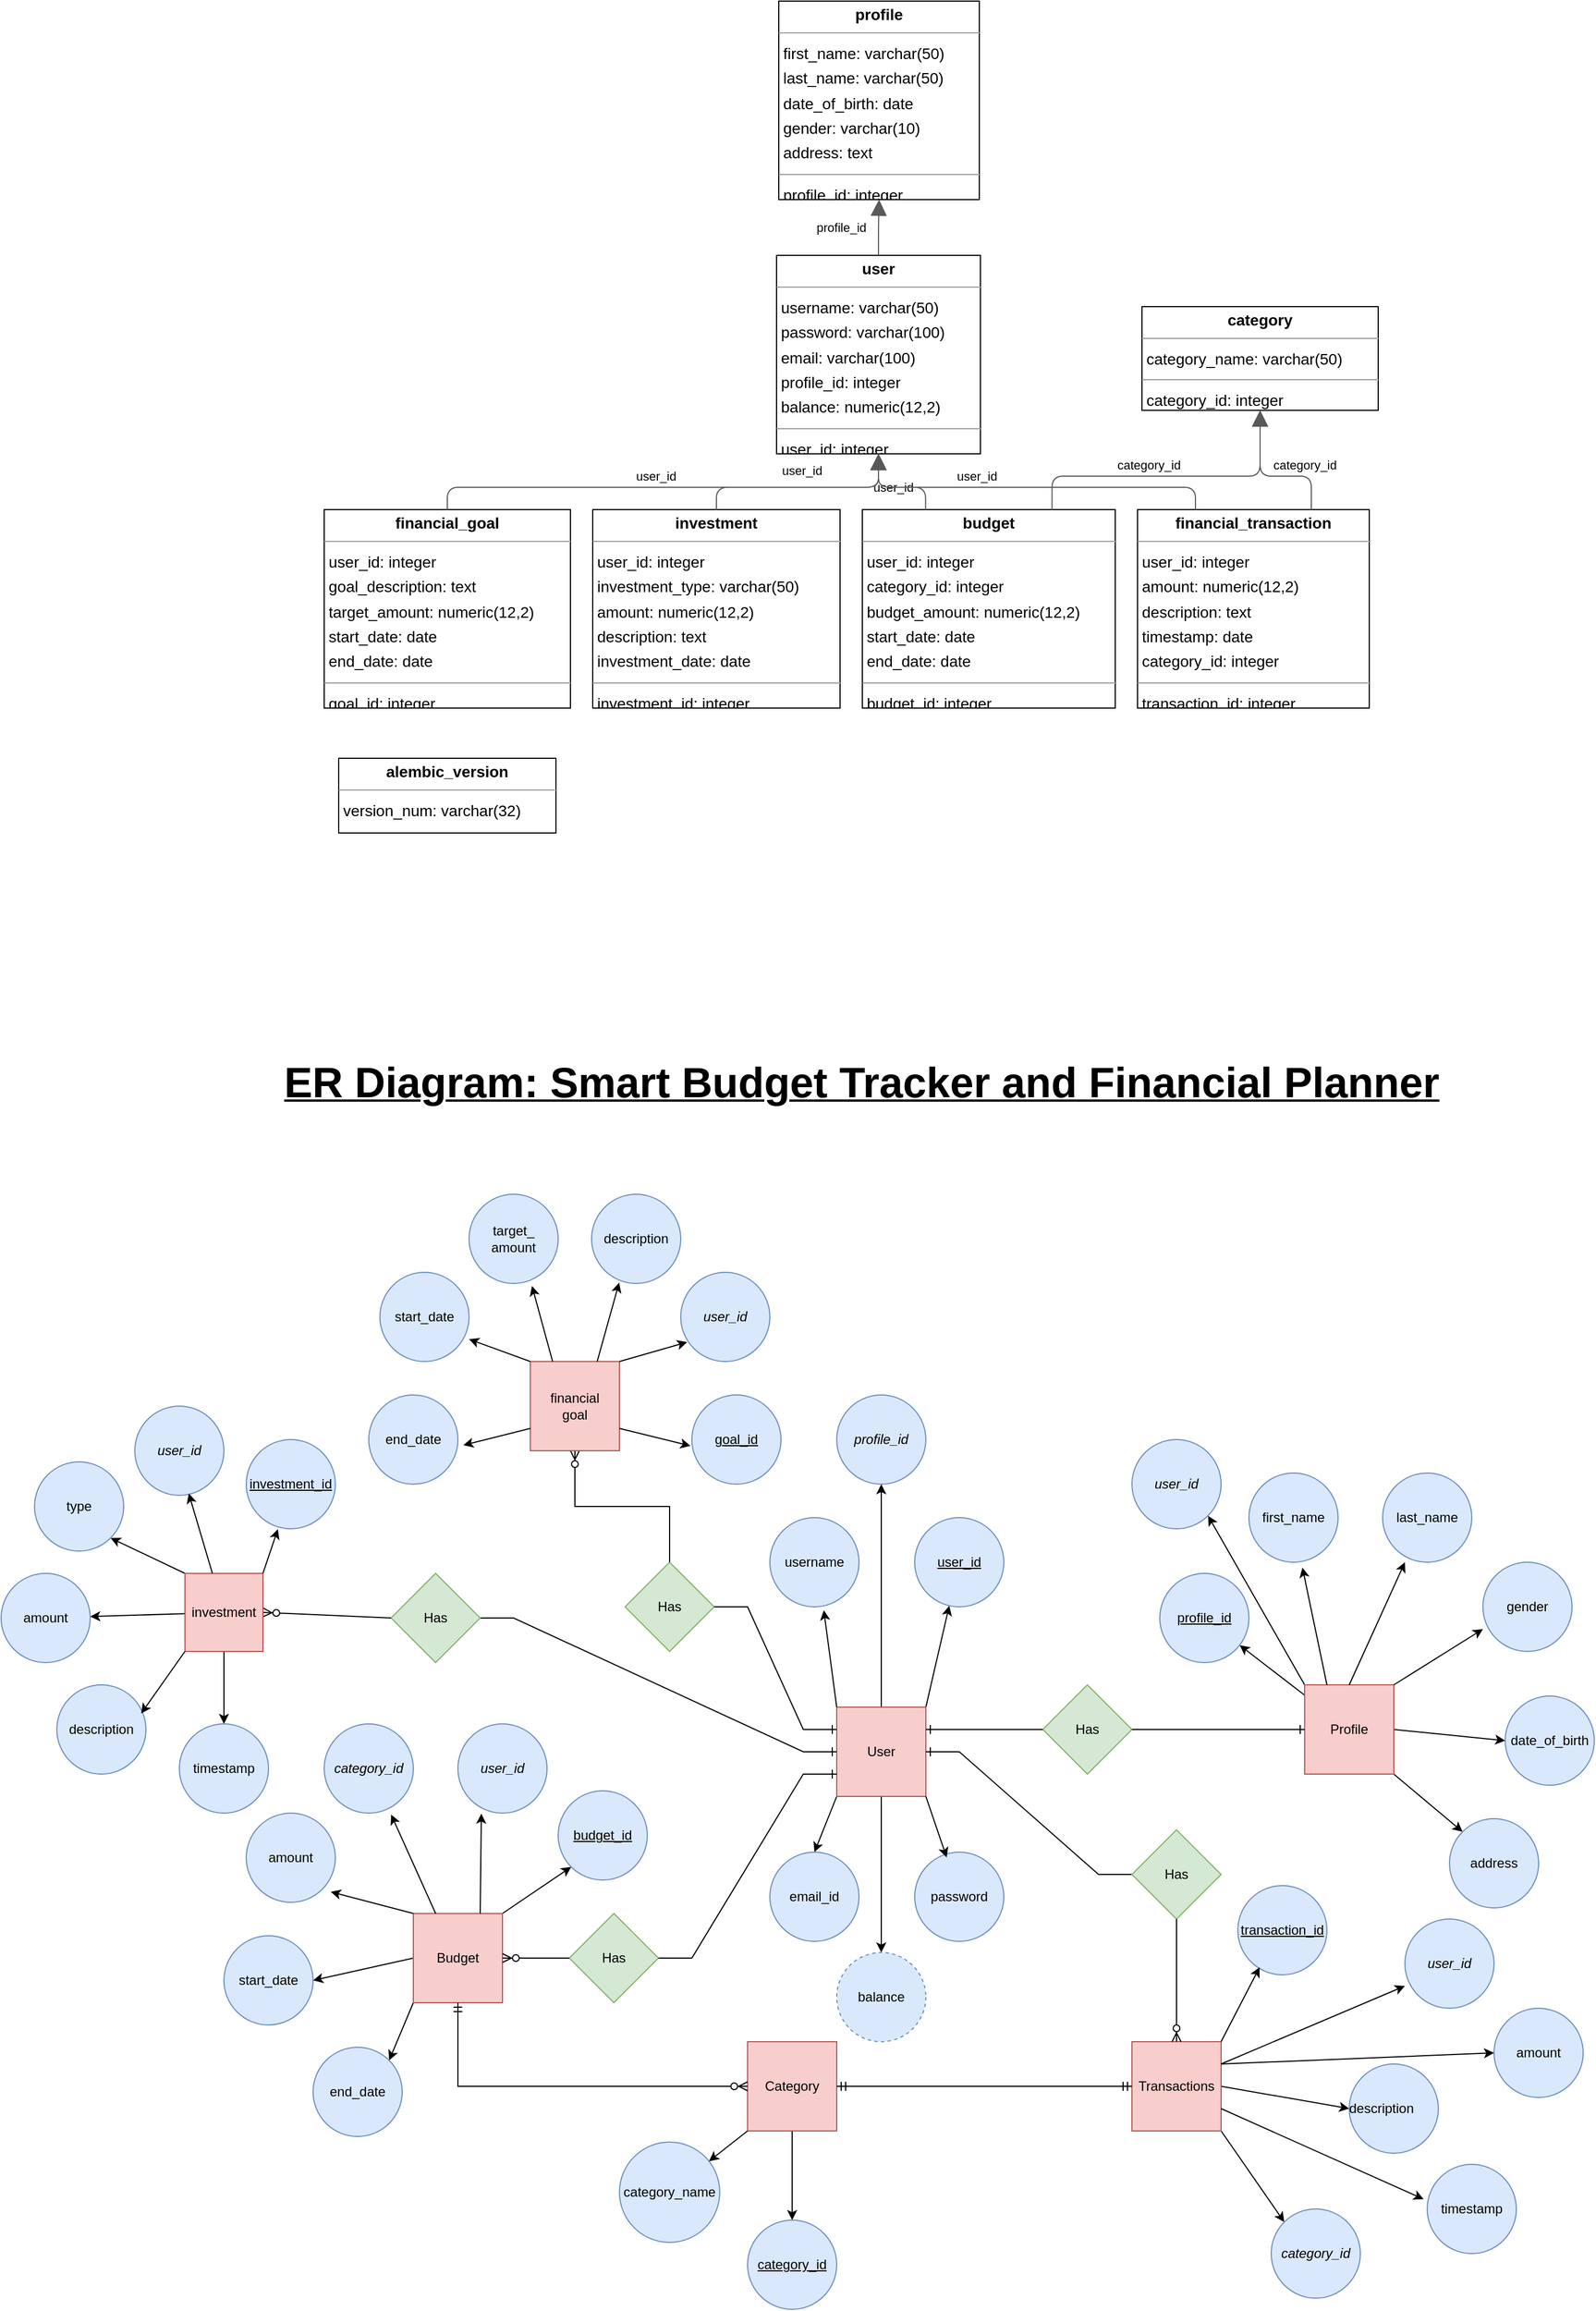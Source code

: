 <mxfile version="23.1.1" type="github">
  <diagram id="R2lEEEUBdFMjLlhIrx00" name="Page-1">
    <mxGraphModel dx="4008" dy="2276" grid="1" gridSize="10" guides="1" tooltips="1" connect="1" arrows="1" fold="1" page="1" pageScale="1" pageWidth="1654" pageHeight="1169" math="0" shadow="0" extFonts="Permanent Marker^https://fonts.googleapis.com/css?family=Permanent+Marker">
      <root>
        <mxCell id="0" />
        <mxCell id="1" parent="0" />
        <mxCell id="JlWPOsAmAVWqgajGKJni-34" value="" style="rounded=0;orthogonalLoop=1;jettySize=auto;html=1;exitX=1;exitY=0;exitDx=0;exitDy=0;" parent="1" source="JlWPOsAmAVWqgajGKJni-32" target="JlWPOsAmAVWqgajGKJni-33" edge="1">
          <mxGeometry relative="1" as="geometry" />
        </mxCell>
        <mxCell id="JlWPOsAmAVWqgajGKJni-103" style="edgeStyle=orthogonalEdgeStyle;rounded=0;orthogonalLoop=1;jettySize=auto;html=1;exitX=0.5;exitY=0;exitDx=0;exitDy=0;entryX=0.5;entryY=1;entryDx=0;entryDy=0;" parent="1" source="JlWPOsAmAVWqgajGKJni-32" target="JlWPOsAmAVWqgajGKJni-42" edge="1">
          <mxGeometry relative="1" as="geometry" />
        </mxCell>
        <mxCell id="JlWPOsAmAVWqgajGKJni-105" style="rounded=0;orthogonalLoop=1;jettySize=auto;html=1;exitX=0;exitY=1;exitDx=0;exitDy=0;entryX=0.5;entryY=0;entryDx=0;entryDy=0;" parent="1" source="JlWPOsAmAVWqgajGKJni-32" target="JlWPOsAmAVWqgajGKJni-41" edge="1">
          <mxGeometry relative="1" as="geometry" />
        </mxCell>
        <mxCell id="JlWPOsAmAVWqgajGKJni-126" style="edgeStyle=orthogonalEdgeStyle;rounded=0;orthogonalLoop=1;jettySize=auto;html=1;exitX=0.5;exitY=1;exitDx=0;exitDy=0;entryX=0.5;entryY=0;entryDx=0;entryDy=0;" parent="1" source="JlWPOsAmAVWqgajGKJni-32" target="JlWPOsAmAVWqgajGKJni-125" edge="1">
          <mxGeometry relative="1" as="geometry" />
        </mxCell>
        <mxCell id="JlWPOsAmAVWqgajGKJni-32" value="User" style="whiteSpace=wrap;html=1;aspect=fixed;fillColor=#f8cecc;strokeColor=#b85450;" parent="1" vertex="1">
          <mxGeometry x="840" y="1790" width="80" height="80" as="geometry" />
        </mxCell>
        <mxCell id="JlWPOsAmAVWqgajGKJni-33" value="&lt;u&gt;user_id&lt;/u&gt;" style="ellipse;whiteSpace=wrap;html=1;fillColor=#dae8fc;strokeColor=#6c8ebf;" parent="1" vertex="1">
          <mxGeometry x="910" y="1620" width="80" height="80" as="geometry" />
        </mxCell>
        <mxCell id="JlWPOsAmAVWqgajGKJni-35" value="username" style="ellipse;whiteSpace=wrap;html=1;fillColor=#dae8fc;strokeColor=#6c8ebf;" parent="1" vertex="1">
          <mxGeometry x="780" y="1620" width="80" height="80" as="geometry" />
        </mxCell>
        <mxCell id="JlWPOsAmAVWqgajGKJni-37" value="password" style="ellipse;whiteSpace=wrap;html=1;fillColor=#dae8fc;strokeColor=#6c8ebf;" parent="1" vertex="1">
          <mxGeometry x="910" y="1920" width="80" height="80" as="geometry" />
        </mxCell>
        <mxCell id="JlWPOsAmAVWqgajGKJni-41" value="email_id" style="ellipse;whiteSpace=wrap;html=1;aspect=fixed;fillColor=#dae8fc;strokeColor=#6c8ebf;" parent="1" vertex="1">
          <mxGeometry x="780" y="1920" width="80" height="80" as="geometry" />
        </mxCell>
        <mxCell id="JlWPOsAmAVWqgajGKJni-42" value="&lt;i&gt;profile_id&lt;/i&gt;" style="ellipse;whiteSpace=wrap;html=1;aspect=fixed;fillColor=#dae8fc;strokeColor=#6c8ebf;" parent="1" vertex="1">
          <mxGeometry x="840" y="1510" width="80" height="80" as="geometry" />
        </mxCell>
        <mxCell id="JlWPOsAmAVWqgajGKJni-44" value="Has" style="rhombus;whiteSpace=wrap;html=1;fillColor=#d5e8d4;strokeColor=#82b366;" parent="1" vertex="1">
          <mxGeometry x="1025" y="1770" width="80" height="80" as="geometry" />
        </mxCell>
        <mxCell id="JlWPOsAmAVWqgajGKJni-46" value="" style="edgeStyle=entityRelationEdgeStyle;fontSize=12;html=1;endArrow=ERone;endFill=1;rounded=0;exitX=0;exitY=0.5;exitDx=0;exitDy=0;entryX=1;entryY=0.25;entryDx=0;entryDy=0;" parent="1" source="JlWPOsAmAVWqgajGKJni-44" target="JlWPOsAmAVWqgajGKJni-32" edge="1">
          <mxGeometry width="100" height="100" relative="1" as="geometry">
            <mxPoint x="1070" y="1780" as="sourcePoint" />
            <mxPoint x="970" y="1880" as="targetPoint" />
          </mxGeometry>
        </mxCell>
        <mxCell id="JlWPOsAmAVWqgajGKJni-51" value="" style="rounded=0;orthogonalLoop=1;jettySize=auto;html=1;" parent="1" source="JlWPOsAmAVWqgajGKJni-48" target="JlWPOsAmAVWqgajGKJni-50" edge="1">
          <mxGeometry relative="1" as="geometry" />
        </mxCell>
        <mxCell id="JlWPOsAmAVWqgajGKJni-62" style="rounded=0;orthogonalLoop=1;jettySize=auto;html=1;exitX=1;exitY=0.5;exitDx=0;exitDy=0;entryX=0;entryY=0.5;entryDx=0;entryDy=0;" parent="1" source="JlWPOsAmAVWqgajGKJni-48" edge="1">
          <mxGeometry relative="1" as="geometry">
            <mxPoint x="1440" y="1820" as="targetPoint" />
          </mxGeometry>
        </mxCell>
        <mxCell id="JlWPOsAmAVWqgajGKJni-63" style="rounded=0;orthogonalLoop=1;jettySize=auto;html=1;exitX=1;exitY=1;exitDx=0;exitDy=0;entryX=0;entryY=0;entryDx=0;entryDy=0;" parent="1" source="JlWPOsAmAVWqgajGKJni-48" target="JlWPOsAmAVWqgajGKJni-57" edge="1">
          <mxGeometry relative="1" as="geometry" />
        </mxCell>
        <mxCell id="cMi_mm1sk-SWW2m84uYD-2" style="rounded=0;orthogonalLoop=1;jettySize=auto;html=1;exitX=0;exitY=0;exitDx=0;exitDy=0;entryX=1;entryY=1;entryDx=0;entryDy=0;" edge="1" parent="1" source="JlWPOsAmAVWqgajGKJni-48" target="cMi_mm1sk-SWW2m84uYD-1">
          <mxGeometry relative="1" as="geometry" />
        </mxCell>
        <mxCell id="JlWPOsAmAVWqgajGKJni-48" value="Profile" style="whiteSpace=wrap;html=1;aspect=fixed;fillColor=#f8cecc;strokeColor=#b85450;" parent="1" vertex="1">
          <mxGeometry x="1260" y="1770" width="80" height="80" as="geometry" />
        </mxCell>
        <mxCell id="JlWPOsAmAVWqgajGKJni-49" value="" style="edgeStyle=entityRelationEdgeStyle;fontSize=12;html=1;endArrow=ERone;endFill=1;rounded=0;entryX=0;entryY=0.5;entryDx=0;entryDy=0;exitX=1;exitY=0.5;exitDx=0;exitDy=0;" parent="1" source="JlWPOsAmAVWqgajGKJni-44" target="JlWPOsAmAVWqgajGKJni-48" edge="1">
          <mxGeometry width="100" height="100" relative="1" as="geometry">
            <mxPoint x="1120" y="1890.5" as="sourcePoint" />
            <mxPoint x="1225" y="1890" as="targetPoint" />
          </mxGeometry>
        </mxCell>
        <mxCell id="JlWPOsAmAVWqgajGKJni-50" value="&lt;u&gt;profile_id&lt;/u&gt;" style="ellipse;whiteSpace=wrap;html=1;fillColor=#dae8fc;strokeColor=#6c8ebf;" parent="1" vertex="1">
          <mxGeometry x="1130" y="1670" width="80" height="80" as="geometry" />
        </mxCell>
        <mxCell id="JlWPOsAmAVWqgajGKJni-52" value="first_name" style="ellipse;whiteSpace=wrap;html=1;fillColor=#dae8fc;strokeColor=#6c8ebf;" parent="1" vertex="1">
          <mxGeometry x="1210" y="1580" width="80" height="80" as="geometry" />
        </mxCell>
        <mxCell id="JlWPOsAmAVWqgajGKJni-54" value="last_name" style="ellipse;whiteSpace=wrap;html=1;fillColor=#dae8fc;strokeColor=#6c8ebf;" parent="1" vertex="1">
          <mxGeometry x="1330" y="1580" width="80" height="80" as="geometry" />
        </mxCell>
        <mxCell id="JlWPOsAmAVWqgajGKJni-56" value="date_of_birth" style="ellipse;whiteSpace=wrap;html=1;aspect=fixed;fillColor=#dae8fc;strokeColor=#6c8ebf;" parent="1" vertex="1">
          <mxGeometry x="1440" y="1780" width="80" height="80" as="geometry" />
        </mxCell>
        <mxCell id="JlWPOsAmAVWqgajGKJni-57" value="address" style="ellipse;whiteSpace=wrap;html=1;aspect=fixed;fillColor=#dae8fc;strokeColor=#6c8ebf;" parent="1" vertex="1">
          <mxGeometry x="1390" y="1890" width="80" height="80" as="geometry" />
        </mxCell>
        <mxCell id="JlWPOsAmAVWqgajGKJni-58" value="gender" style="ellipse;whiteSpace=wrap;html=1;aspect=fixed;fillColor=#dae8fc;strokeColor=#6c8ebf;" parent="1" vertex="1">
          <mxGeometry x="1420" y="1660" width="80" height="80" as="geometry" />
        </mxCell>
        <mxCell id="JlWPOsAmAVWqgajGKJni-59" value="" style="rounded=0;orthogonalLoop=1;jettySize=auto;html=1;exitX=0.25;exitY=0;exitDx=0;exitDy=0;entryX=0.6;entryY=1.06;entryDx=0;entryDy=0;entryPerimeter=0;" parent="1" source="JlWPOsAmAVWqgajGKJni-48" target="JlWPOsAmAVWqgajGKJni-52" edge="1">
          <mxGeometry relative="1" as="geometry">
            <mxPoint x="1279" y="1765" as="sourcePoint" />
            <mxPoint x="1221" y="1720" as="targetPoint" />
          </mxGeometry>
        </mxCell>
        <mxCell id="JlWPOsAmAVWqgajGKJni-60" value="" style="rounded=0;orthogonalLoop=1;jettySize=auto;html=1;exitX=0.5;exitY=0;exitDx=0;exitDy=0;entryX=0.25;entryY=1;entryDx=0;entryDy=0;entryPerimeter=0;" parent="1" source="JlWPOsAmAVWqgajGKJni-48" target="JlWPOsAmAVWqgajGKJni-54" edge="1">
          <mxGeometry relative="1" as="geometry">
            <mxPoint x="1290" y="1780" as="sourcePoint" />
            <mxPoint x="1260" y="1670" as="targetPoint" />
          </mxGeometry>
        </mxCell>
        <mxCell id="JlWPOsAmAVWqgajGKJni-61" value="" style="rounded=0;orthogonalLoop=1;jettySize=auto;html=1;exitX=1;exitY=0;exitDx=0;exitDy=0;entryX=0;entryY=0.75;entryDx=0;entryDy=0;entryPerimeter=0;" parent="1" source="JlWPOsAmAVWqgajGKJni-48" target="JlWPOsAmAVWqgajGKJni-58" edge="1">
          <mxGeometry relative="1" as="geometry">
            <mxPoint x="1310" y="1780" as="sourcePoint" />
            <mxPoint x="1352" y="1658" as="targetPoint" />
          </mxGeometry>
        </mxCell>
        <mxCell id="JlWPOsAmAVWqgajGKJni-66" value="" style="edgeStyle=entityRelationEdgeStyle;fontSize=12;html=1;endArrow=ERone;endFill=1;rounded=0;exitX=0;exitY=0.5;exitDx=0;exitDy=0;entryX=1;entryY=0.5;entryDx=0;entryDy=0;" parent="1" source="JlWPOsAmAVWqgajGKJni-67" target="JlWPOsAmAVWqgajGKJni-32" edge="1">
          <mxGeometry width="100" height="100" relative="1" as="geometry">
            <mxPoint x="1080" y="1920" as="sourcePoint" />
            <mxPoint x="880" y="1830" as="targetPoint" />
          </mxGeometry>
        </mxCell>
        <mxCell id="JlWPOsAmAVWqgajGKJni-67" value="Has" style="rhombus;whiteSpace=wrap;html=1;fillColor=#d5e8d4;strokeColor=#82b366;" parent="1" vertex="1">
          <mxGeometry x="1105" y="1900" width="80" height="80" as="geometry" />
        </mxCell>
        <mxCell id="JlWPOsAmAVWqgajGKJni-96" style="rounded=0;orthogonalLoop=1;jettySize=auto;html=1;exitX=1;exitY=0.5;exitDx=0;exitDy=0;entryX=0;entryY=0.5;entryDx=0;entryDy=0;" parent="1" source="JlWPOsAmAVWqgajGKJni-81" target="JlWPOsAmAVWqgajGKJni-90" edge="1">
          <mxGeometry relative="1" as="geometry" />
        </mxCell>
        <mxCell id="JlWPOsAmAVWqgajGKJni-97" style="rounded=0;orthogonalLoop=1;jettySize=auto;html=1;exitX=1;exitY=1;exitDx=0;exitDy=0;entryX=0;entryY=0;entryDx=0;entryDy=0;" parent="1" source="JlWPOsAmAVWqgajGKJni-81" target="JlWPOsAmAVWqgajGKJni-89" edge="1">
          <mxGeometry relative="1" as="geometry" />
        </mxCell>
        <mxCell id="JlWPOsAmAVWqgajGKJni-81" value="Transactions" style="whiteSpace=wrap;html=1;aspect=fixed;fillColor=#f8cecc;strokeColor=#b85450;" parent="1" vertex="1">
          <mxGeometry x="1105" y="2090" width="80" height="80" as="geometry" />
        </mxCell>
        <mxCell id="JlWPOsAmAVWqgajGKJni-87" style="edgeStyle=orthogonalEdgeStyle;rounded=0;orthogonalLoop=1;jettySize=auto;html=1;exitX=0.5;exitY=1;exitDx=0;exitDy=0;" parent="1" source="JlWPOsAmAVWqgajGKJni-82" target="JlWPOsAmAVWqgajGKJni-85" edge="1">
          <mxGeometry relative="1" as="geometry" />
        </mxCell>
        <mxCell id="JlWPOsAmAVWqgajGKJni-82" value="Category" style="whiteSpace=wrap;html=1;aspect=fixed;fillColor=#f8cecc;strokeColor=#b85450;" parent="1" vertex="1">
          <mxGeometry x="760" y="2090" width="80" height="80" as="geometry" />
        </mxCell>
        <mxCell id="JlWPOsAmAVWqgajGKJni-83" value="" style="fontSize=12;html=1;endArrow=ERmandOne;startArrow=ERmandOne;rounded=0;entryX=0;entryY=0.5;entryDx=0;entryDy=0;exitX=1;exitY=0.5;exitDx=0;exitDy=0;edgeStyle=orthogonalEdgeStyle;" parent="1" source="JlWPOsAmAVWqgajGKJni-82" target="JlWPOsAmAVWqgajGKJni-81" edge="1">
          <mxGeometry width="100" height="100" relative="1" as="geometry">
            <mxPoint x="860.0" y="2110" as="sourcePoint" />
            <mxPoint x="1020.0" y="2110" as="targetPoint" />
          </mxGeometry>
        </mxCell>
        <mxCell id="JlWPOsAmAVWqgajGKJni-84" value="category_name" style="ellipse;whiteSpace=wrap;html=1;aspect=fixed;fillColor=#dae8fc;strokeColor=#6c8ebf;" parent="1" vertex="1">
          <mxGeometry x="645" y="2180" width="90" height="90" as="geometry" />
        </mxCell>
        <mxCell id="JlWPOsAmAVWqgajGKJni-85" value="&lt;u&gt;category_id&lt;/u&gt;" style="ellipse;whiteSpace=wrap;html=1;aspect=fixed;fillColor=#dae8fc;strokeColor=#6c8ebf;" parent="1" vertex="1">
          <mxGeometry x="760" y="2250" width="80" height="80" as="geometry" />
        </mxCell>
        <mxCell id="JlWPOsAmAVWqgajGKJni-86" style="rounded=0;orthogonalLoop=1;jettySize=auto;html=1;exitX=0;exitY=1;exitDx=0;exitDy=0;" parent="1" source="JlWPOsAmAVWqgajGKJni-82" target="JlWPOsAmAVWqgajGKJni-84" edge="1">
          <mxGeometry relative="1" as="geometry" />
        </mxCell>
        <mxCell id="JlWPOsAmAVWqgajGKJni-88" value="amount" style="ellipse;whiteSpace=wrap;html=1;aspect=fixed;fillColor=#dae8fc;strokeColor=#6c8ebf;" parent="1" vertex="1">
          <mxGeometry x="1430" y="2060" width="80" height="80" as="geometry" />
        </mxCell>
        <mxCell id="JlWPOsAmAVWqgajGKJni-89" value="&lt;i&gt;category_id&lt;/i&gt;" style="ellipse;whiteSpace=wrap;html=1;aspect=fixed;fillColor=#dae8fc;strokeColor=#6c8ebf;" parent="1" vertex="1">
          <mxGeometry x="1230" y="2240" width="80" height="80" as="geometry" />
        </mxCell>
        <mxCell id="JlWPOsAmAVWqgajGKJni-90" value="description&lt;span style=&quot;white-space: pre;&quot;&gt;&#x9;&lt;/span&gt;" style="ellipse;whiteSpace=wrap;html=1;aspect=fixed;fillColor=#dae8fc;strokeColor=#6c8ebf;" parent="1" vertex="1">
          <mxGeometry x="1300" y="2110" width="80" height="80" as="geometry" />
        </mxCell>
        <mxCell id="JlWPOsAmAVWqgajGKJni-91" value="&lt;u&gt;transaction_id&lt;/u&gt;" style="ellipse;whiteSpace=wrap;html=1;aspect=fixed;fillColor=#dae8fc;strokeColor=#6c8ebf;" parent="1" vertex="1">
          <mxGeometry x="1200" y="1950" width="80" height="80" as="geometry" />
        </mxCell>
        <mxCell id="JlWPOsAmAVWqgajGKJni-92" value="timestamp" style="ellipse;whiteSpace=wrap;html=1;aspect=fixed;fillColor=#dae8fc;strokeColor=#6c8ebf;" parent="1" vertex="1">
          <mxGeometry x="1370" y="2200" width="80" height="80" as="geometry" />
        </mxCell>
        <mxCell id="JlWPOsAmAVWqgajGKJni-93" value="&lt;i&gt;user_id&lt;/i&gt;" style="ellipse;whiteSpace=wrap;html=1;aspect=fixed;fillColor=#dae8fc;strokeColor=#6c8ebf;" parent="1" vertex="1">
          <mxGeometry x="1350" y="1980" width="80" height="80" as="geometry" />
        </mxCell>
        <mxCell id="JlWPOsAmAVWqgajGKJni-94" style="rounded=0;orthogonalLoop=1;jettySize=auto;html=1;exitX=1;exitY=0;exitDx=0;exitDy=0;entryX=0.245;entryY=0.915;entryDx=0;entryDy=0;entryPerimeter=0;" parent="1" source="JlWPOsAmAVWqgajGKJni-81" target="JlWPOsAmAVWqgajGKJni-91" edge="1">
          <mxGeometry relative="1" as="geometry" />
        </mxCell>
        <mxCell id="JlWPOsAmAVWqgajGKJni-95" style="rounded=0;orthogonalLoop=1;jettySize=auto;html=1;exitX=1;exitY=0.25;exitDx=0;exitDy=0;entryX=0;entryY=0.75;entryDx=0;entryDy=0;entryPerimeter=0;" parent="1" source="JlWPOsAmAVWqgajGKJni-81" target="JlWPOsAmAVWqgajGKJni-93" edge="1">
          <mxGeometry relative="1" as="geometry" />
        </mxCell>
        <mxCell id="JlWPOsAmAVWqgajGKJni-98" style="rounded=0;orthogonalLoop=1;jettySize=auto;html=1;exitX=1;exitY=0.75;exitDx=0;exitDy=0;entryX=-0.04;entryY=0.39;entryDx=0;entryDy=0;entryPerimeter=0;" parent="1" source="JlWPOsAmAVWqgajGKJni-81" target="JlWPOsAmAVWqgajGKJni-92" edge="1">
          <mxGeometry relative="1" as="geometry" />
        </mxCell>
        <mxCell id="JlWPOsAmAVWqgajGKJni-99" style="rounded=0;orthogonalLoop=1;jettySize=auto;html=1;exitX=1;exitY=0.25;exitDx=0;exitDy=0;entryX=0;entryY=0.5;entryDx=0;entryDy=0;" parent="1" source="JlWPOsAmAVWqgajGKJni-81" target="JlWPOsAmAVWqgajGKJni-88" edge="1">
          <mxGeometry relative="1" as="geometry" />
        </mxCell>
        <mxCell id="JlWPOsAmAVWqgajGKJni-104" style="rounded=0;orthogonalLoop=1;jettySize=auto;html=1;exitX=0;exitY=0;exitDx=0;exitDy=0;entryX=0.605;entryY=1.038;entryDx=0;entryDy=0;entryPerimeter=0;" parent="1" source="JlWPOsAmAVWqgajGKJni-32" target="JlWPOsAmAVWqgajGKJni-35" edge="1">
          <mxGeometry relative="1" as="geometry" />
        </mxCell>
        <mxCell id="JlWPOsAmAVWqgajGKJni-106" style="rounded=0;orthogonalLoop=1;jettySize=auto;html=1;exitX=1;exitY=1;exitDx=0;exitDy=0;entryX=0.359;entryY=0.06;entryDx=0;entryDy=0;entryPerimeter=0;" parent="1" source="JlWPOsAmAVWqgajGKJni-32" target="JlWPOsAmAVWqgajGKJni-37" edge="1">
          <mxGeometry relative="1" as="geometry" />
        </mxCell>
        <mxCell id="JlWPOsAmAVWqgajGKJni-127" style="rounded=0;orthogonalLoop=1;jettySize=auto;html=1;exitX=1;exitY=0;exitDx=0;exitDy=0;entryX=0;entryY=1;entryDx=0;entryDy=0;" parent="1" source="JlWPOsAmAVWqgajGKJni-108" target="JlWPOsAmAVWqgajGKJni-117" edge="1">
          <mxGeometry relative="1" as="geometry" />
        </mxCell>
        <mxCell id="JlWPOsAmAVWqgajGKJni-132" style="rounded=0;orthogonalLoop=1;jettySize=auto;html=1;exitX=0;exitY=0.5;exitDx=0;exitDy=0;entryX=1;entryY=0.5;entryDx=0;entryDy=0;" parent="1" source="JlWPOsAmAVWqgajGKJni-108" target="JlWPOsAmAVWqgajGKJni-114" edge="1">
          <mxGeometry relative="1" as="geometry" />
        </mxCell>
        <mxCell id="JlWPOsAmAVWqgajGKJni-133" style="rounded=0;orthogonalLoop=1;jettySize=auto;html=1;exitX=0;exitY=1;exitDx=0;exitDy=0;entryX=1;entryY=0;entryDx=0;entryDy=0;" parent="1" source="JlWPOsAmAVWqgajGKJni-108" target="JlWPOsAmAVWqgajGKJni-120" edge="1">
          <mxGeometry relative="1" as="geometry" />
        </mxCell>
        <mxCell id="JlWPOsAmAVWqgajGKJni-108" value="Budget" style="whiteSpace=wrap;html=1;aspect=fixed;fillColor=#f8cecc;strokeColor=#b85450;" parent="1" vertex="1">
          <mxGeometry x="460" y="1975" width="80" height="80" as="geometry" />
        </mxCell>
        <mxCell id="JlWPOsAmAVWqgajGKJni-109" value="Has" style="rhombus;whiteSpace=wrap;html=1;fillColor=#d5e8d4;strokeColor=#82b366;" parent="1" vertex="1">
          <mxGeometry x="600" y="1975" width="80" height="80" as="geometry" />
        </mxCell>
        <mxCell id="JlWPOsAmAVWqgajGKJni-110" value="" style="fontSize=12;html=1;endArrow=ERzeroToMany;endFill=1;rounded=0;exitX=0.5;exitY=1;exitDx=0;exitDy=0;entryX=0.5;entryY=0;entryDx=0;entryDy=0;" parent="1" source="JlWPOsAmAVWqgajGKJni-67" target="JlWPOsAmAVWqgajGKJni-81" edge="1">
          <mxGeometry width="100" height="100" relative="1" as="geometry">
            <mxPoint x="990" y="2110" as="sourcePoint" />
            <mxPoint x="1090" y="2010" as="targetPoint" />
          </mxGeometry>
        </mxCell>
        <mxCell id="JlWPOsAmAVWqgajGKJni-111" value="" style="edgeStyle=entityRelationEdgeStyle;fontSize=12;html=1;endArrow=ERzeroToMany;endFill=1;rounded=0;exitX=0;exitY=0.5;exitDx=0;exitDy=0;entryX=1;entryY=0.5;entryDx=0;entryDy=0;" parent="1" source="JlWPOsAmAVWqgajGKJni-109" target="JlWPOsAmAVWqgajGKJni-108" edge="1">
          <mxGeometry width="100" height="100" relative="1" as="geometry">
            <mxPoint x="480" y="1960" as="sourcePoint" />
            <mxPoint x="580" y="1860" as="targetPoint" />
          </mxGeometry>
        </mxCell>
        <mxCell id="JlWPOsAmAVWqgajGKJni-112" value="" style="edgeStyle=entityRelationEdgeStyle;fontSize=12;html=1;endArrow=ERone;endFill=1;rounded=0;entryX=0;entryY=0.75;entryDx=0;entryDy=0;exitX=1;exitY=0.5;exitDx=0;exitDy=0;" parent="1" source="JlWPOsAmAVWqgajGKJni-109" target="JlWPOsAmAVWqgajGKJni-32" edge="1">
          <mxGeometry width="100" height="100" relative="1" as="geometry">
            <mxPoint x="685" y="1880.003" as="sourcePoint" />
            <mxPoint x="840" y="1880.003" as="targetPoint" />
          </mxGeometry>
        </mxCell>
        <mxCell id="JlWPOsAmAVWqgajGKJni-113" value="&lt;i&gt;user_id&lt;/i&gt;" style="ellipse;whiteSpace=wrap;html=1;aspect=fixed;fillColor=#dae8fc;strokeColor=#6c8ebf;" parent="1" vertex="1">
          <mxGeometry x="500" y="1805" width="80" height="80" as="geometry" />
        </mxCell>
        <mxCell id="JlWPOsAmAVWqgajGKJni-114" value="start_date" style="ellipse;whiteSpace=wrap;html=1;aspect=fixed;fillColor=#dae8fc;strokeColor=#6c8ebf;" parent="1" vertex="1">
          <mxGeometry x="290" y="1995" width="80" height="80" as="geometry" />
        </mxCell>
        <mxCell id="JlWPOsAmAVWqgajGKJni-115" value="amount" style="ellipse;whiteSpace=wrap;html=1;aspect=fixed;fillColor=#dae8fc;strokeColor=#6c8ebf;" parent="1" vertex="1">
          <mxGeometry x="310" y="1885" width="80" height="80" as="geometry" />
        </mxCell>
        <mxCell id="JlWPOsAmAVWqgajGKJni-116" value="&lt;i&gt;category_id&lt;/i&gt;" style="ellipse;whiteSpace=wrap;html=1;aspect=fixed;fillColor=#dae8fc;strokeColor=#6c8ebf;" parent="1" vertex="1">
          <mxGeometry x="380" y="1805" width="80" height="80" as="geometry" />
        </mxCell>
        <mxCell id="JlWPOsAmAVWqgajGKJni-117" value="&lt;u&gt;budget_id&lt;/u&gt;" style="ellipse;whiteSpace=wrap;html=1;aspect=fixed;fillColor=#dae8fc;strokeColor=#6c8ebf;" parent="1" vertex="1">
          <mxGeometry x="590" y="1865" width="80" height="80" as="geometry" />
        </mxCell>
        <mxCell id="JlWPOsAmAVWqgajGKJni-119" value="" style="edgeStyle=orthogonalEdgeStyle;fontSize=12;html=1;endArrow=ERzeroToMany;startArrow=ERmandOne;rounded=0;exitX=0.5;exitY=1;exitDx=0;exitDy=0;entryX=0;entryY=0.5;entryDx=0;entryDy=0;" parent="1" source="JlWPOsAmAVWqgajGKJni-108" target="JlWPOsAmAVWqgajGKJni-82" edge="1">
          <mxGeometry width="100" height="100" relative="1" as="geometry">
            <mxPoint x="550" y="2060" as="sourcePoint" />
            <mxPoint x="650" y="1960" as="targetPoint" />
          </mxGeometry>
        </mxCell>
        <mxCell id="JlWPOsAmAVWqgajGKJni-120" value="end_date" style="ellipse;whiteSpace=wrap;html=1;aspect=fixed;fillColor=#dae8fc;strokeColor=#6c8ebf;" parent="1" vertex="1">
          <mxGeometry x="370" y="2095" width="80" height="80" as="geometry" />
        </mxCell>
        <mxCell id="JlWPOsAmAVWqgajGKJni-125" value="balance" style="ellipse;whiteSpace=wrap;html=1;aspect=fixed;fillColor=#dae8fc;strokeColor=#6c8ebf;dashed=1;" parent="1" vertex="1">
          <mxGeometry x="840" y="2010" width="80" height="80" as="geometry" />
        </mxCell>
        <mxCell id="JlWPOsAmAVWqgajGKJni-128" style="rounded=0;orthogonalLoop=1;jettySize=auto;html=1;exitX=0.75;exitY=0;exitDx=0;exitDy=0;entryX=0.263;entryY=1.006;entryDx=0;entryDy=0;entryPerimeter=0;" parent="1" source="JlWPOsAmAVWqgajGKJni-108" target="JlWPOsAmAVWqgajGKJni-113" edge="1">
          <mxGeometry relative="1" as="geometry" />
        </mxCell>
        <mxCell id="JlWPOsAmAVWqgajGKJni-130" style="rounded=0;orthogonalLoop=1;jettySize=auto;html=1;exitX=0.25;exitY=0;exitDx=0;exitDy=0;entryX=0.751;entryY=1.017;entryDx=0;entryDy=0;entryPerimeter=0;" parent="1" source="JlWPOsAmAVWqgajGKJni-108" target="JlWPOsAmAVWqgajGKJni-116" edge="1">
          <mxGeometry relative="1" as="geometry" />
        </mxCell>
        <mxCell id="JlWPOsAmAVWqgajGKJni-131" style="rounded=0;orthogonalLoop=1;jettySize=auto;html=1;exitX=0;exitY=0;exitDx=0;exitDy=0;entryX=0.949;entryY=0.883;entryDx=0;entryDy=0;entryPerimeter=0;" parent="1" source="JlWPOsAmAVWqgajGKJni-108" target="JlWPOsAmAVWqgajGKJni-115" edge="1">
          <mxGeometry relative="1" as="geometry" />
        </mxCell>
        <mxCell id="JlWPOsAmAVWqgajGKJni-134" value="" style="edgeStyle=entityRelationEdgeStyle;fontSize=12;html=1;endArrow=ERone;endFill=1;rounded=0;entryX=0;entryY=0.5;entryDx=0;entryDy=0;exitX=1;exitY=0.5;exitDx=0;exitDy=0;" parent="1" source="JlWPOsAmAVWqgajGKJni-136" target="JlWPOsAmAVWqgajGKJni-32" edge="1">
          <mxGeometry width="100" height="100" relative="1" as="geometry">
            <mxPoint x="660" y="1670" as="sourcePoint" />
            <mxPoint x="760" y="1710" as="targetPoint" />
          </mxGeometry>
        </mxCell>
        <mxCell id="JlWPOsAmAVWqgajGKJni-136" value="Has" style="rhombus;whiteSpace=wrap;html=1;fillColor=#d5e8d4;strokeColor=#82b366;" parent="1" vertex="1">
          <mxGeometry x="440" y="1670" width="80" height="80" as="geometry" />
        </mxCell>
        <mxCell id="JlWPOsAmAVWqgajGKJni-137" value="" style="fontSize=12;html=1;endArrow=ERzeroToMany;endFill=1;rounded=0;exitX=0;exitY=0.5;exitDx=0;exitDy=0;entryX=1;entryY=0.5;entryDx=0;entryDy=0;" parent="1" source="JlWPOsAmAVWqgajGKJni-136" target="JlWPOsAmAVWqgajGKJni-138" edge="1">
          <mxGeometry width="100" height="100" relative="1" as="geometry">
            <mxPoint x="450" y="1640" as="sourcePoint" />
            <mxPoint x="390" y="1640" as="targetPoint" />
          </mxGeometry>
        </mxCell>
        <mxCell id="JlWPOsAmAVWqgajGKJni-166" style="rounded=0;orthogonalLoop=1;jettySize=auto;html=1;" parent="1" source="JlWPOsAmAVWqgajGKJni-138" target="JlWPOsAmAVWqgajGKJni-153" edge="1">
          <mxGeometry relative="1" as="geometry" />
        </mxCell>
        <mxCell id="JlWPOsAmAVWqgajGKJni-169" style="rounded=0;orthogonalLoop=1;jettySize=auto;html=1;entryX=0.5;entryY=0;entryDx=0;entryDy=0;" parent="1" source="JlWPOsAmAVWqgajGKJni-138" target="JlWPOsAmAVWqgajGKJni-151" edge="1">
          <mxGeometry relative="1" as="geometry" />
        </mxCell>
        <mxCell id="JlWPOsAmAVWqgajGKJni-170" style="rounded=0;orthogonalLoop=1;jettySize=auto;html=1;exitX=0;exitY=0;exitDx=0;exitDy=0;entryX=1;entryY=1;entryDx=0;entryDy=0;" parent="1" source="JlWPOsAmAVWqgajGKJni-138" target="JlWPOsAmAVWqgajGKJni-154" edge="1">
          <mxGeometry relative="1" as="geometry" />
        </mxCell>
        <mxCell id="JlWPOsAmAVWqgajGKJni-138" value="investment" style="whiteSpace=wrap;html=1;aspect=fixed;fillColor=#f8cecc;strokeColor=#b85450;" parent="1" vertex="1">
          <mxGeometry x="255" y="1670" width="70" height="70" as="geometry" />
        </mxCell>
        <mxCell id="JlWPOsAmAVWqgajGKJni-139" value="Has" style="rhombus;whiteSpace=wrap;html=1;fillColor=#d5e8d4;strokeColor=#82b366;" parent="1" vertex="1">
          <mxGeometry x="650" y="1660" width="80" height="80" as="geometry" />
        </mxCell>
        <mxCell id="JlWPOsAmAVWqgajGKJni-140" value="" style="edgeStyle=entityRelationEdgeStyle;fontSize=12;html=1;endArrow=ERone;endFill=1;rounded=0;entryX=0;entryY=0.25;entryDx=0;entryDy=0;exitX=1;exitY=0.5;exitDx=0;exitDy=0;" parent="1" source="JlWPOsAmAVWqgajGKJni-139" target="JlWPOsAmAVWqgajGKJni-32" edge="1">
          <mxGeometry width="100" height="100" relative="1" as="geometry">
            <mxPoint x="610" y="1550" as="sourcePoint" />
            <mxPoint x="790" y="1710" as="targetPoint" />
          </mxGeometry>
        </mxCell>
        <mxCell id="JlWPOsAmAVWqgajGKJni-141" value="" style="fontSize=12;html=1;endArrow=ERzeroToMany;endFill=1;rounded=0;exitX=0.5;exitY=0;exitDx=0;exitDy=0;entryX=0.5;entryY=1;entryDx=0;entryDy=0;edgeStyle=orthogonalEdgeStyle;" parent="1" source="JlWPOsAmAVWqgajGKJni-139" target="JlWPOsAmAVWqgajGKJni-142" edge="1">
          <mxGeometry width="100" height="100" relative="1" as="geometry">
            <mxPoint x="400" y="1520" as="sourcePoint" />
            <mxPoint x="650" y="1560" as="targetPoint" />
          </mxGeometry>
        </mxCell>
        <mxCell id="JlWPOsAmAVWqgajGKJni-142" value="financial&lt;br&gt;goal" style="whiteSpace=wrap;html=1;aspect=fixed;fillColor=#f8cecc;strokeColor=#b85450;" parent="1" vertex="1">
          <mxGeometry x="565" y="1480" width="80" height="80" as="geometry" />
        </mxCell>
        <mxCell id="JlWPOsAmAVWqgajGKJni-143" value="target_&lt;br&gt;amount" style="ellipse;whiteSpace=wrap;html=1;aspect=fixed;fillColor=#dae8fc;strokeColor=#6c8ebf;" parent="1" vertex="1">
          <mxGeometry x="510" y="1330" width="80" height="80" as="geometry" />
        </mxCell>
        <mxCell id="JlWPOsAmAVWqgajGKJni-144" value="description" style="ellipse;whiteSpace=wrap;html=1;aspect=fixed;fillColor=#dae8fc;strokeColor=#6c8ebf;" parent="1" vertex="1">
          <mxGeometry x="620" y="1330" width="80" height="80" as="geometry" />
        </mxCell>
        <mxCell id="JlWPOsAmAVWqgajGKJni-145" value="&lt;i&gt;user_id&lt;/i&gt;" style="ellipse;whiteSpace=wrap;html=1;aspect=fixed;fillColor=#dae8fc;strokeColor=#6c8ebf;" parent="1" vertex="1">
          <mxGeometry x="700" y="1400" width="80" height="80" as="geometry" />
        </mxCell>
        <mxCell id="JlWPOsAmAVWqgajGKJni-146" value="&lt;u&gt;goal_id&lt;/u&gt;" style="ellipse;whiteSpace=wrap;html=1;aspect=fixed;fillColor=#dae8fc;strokeColor=#6c8ebf;" parent="1" vertex="1">
          <mxGeometry x="710" y="1510" width="80" height="80" as="geometry" />
        </mxCell>
        <mxCell id="JlWPOsAmAVWqgajGKJni-147" value="start_date" style="ellipse;whiteSpace=wrap;html=1;aspect=fixed;fillColor=#dae8fc;strokeColor=#6c8ebf;" parent="1" vertex="1">
          <mxGeometry x="430" y="1400" width="80" height="80" as="geometry" />
        </mxCell>
        <mxCell id="JlWPOsAmAVWqgajGKJni-148" value="end_date" style="ellipse;whiteSpace=wrap;html=1;aspect=fixed;fillColor=#dae8fc;strokeColor=#6c8ebf;" parent="1" vertex="1">
          <mxGeometry x="420" y="1510" width="80" height="80" as="geometry" />
        </mxCell>
        <mxCell id="JlWPOsAmAVWqgajGKJni-151" value="timestamp" style="ellipse;whiteSpace=wrap;html=1;aspect=fixed;fillColor=#dae8fc;strokeColor=#6c8ebf;" parent="1" vertex="1">
          <mxGeometry x="250" y="1805" width="80" height="80" as="geometry" />
        </mxCell>
        <mxCell id="JlWPOsAmAVWqgajGKJni-152" value="description" style="ellipse;whiteSpace=wrap;html=1;aspect=fixed;fillColor=#dae8fc;strokeColor=#6c8ebf;" parent="1" vertex="1">
          <mxGeometry x="140" y="1770" width="80" height="80" as="geometry" />
        </mxCell>
        <mxCell id="JlWPOsAmAVWqgajGKJni-153" value="amount" style="ellipse;whiteSpace=wrap;html=1;aspect=fixed;fillColor=#dae8fc;strokeColor=#6c8ebf;" parent="1" vertex="1">
          <mxGeometry x="90" y="1670" width="80" height="80" as="geometry" />
        </mxCell>
        <mxCell id="JlWPOsAmAVWqgajGKJni-154" value="type" style="ellipse;whiteSpace=wrap;html=1;aspect=fixed;fillColor=#dae8fc;strokeColor=#6c8ebf;" parent="1" vertex="1">
          <mxGeometry x="120" y="1570" width="80" height="80" as="geometry" />
        </mxCell>
        <mxCell id="JlWPOsAmAVWqgajGKJni-155" value="user_id" style="ellipse;whiteSpace=wrap;html=1;aspect=fixed;fillColor=#dae8fc;strokeColor=#6c8ebf;fontStyle=2" parent="1" vertex="1">
          <mxGeometry x="210" y="1520" width="80" height="80" as="geometry" />
        </mxCell>
        <mxCell id="JlWPOsAmAVWqgajGKJni-156" value="investment_id" style="ellipse;whiteSpace=wrap;html=1;aspect=fixed;fillColor=#dae8fc;strokeColor=#6c8ebf;fontStyle=4" parent="1" vertex="1">
          <mxGeometry x="310" y="1550" width="80" height="80" as="geometry" />
        </mxCell>
        <mxCell id="JlWPOsAmAVWqgajGKJni-157" style="rounded=0;orthogonalLoop=1;jettySize=auto;html=1;exitX=1;exitY=0.75;exitDx=0;exitDy=0;entryX=-0.016;entryY=0.571;entryDx=0;entryDy=0;entryPerimeter=0;" parent="1" source="JlWPOsAmAVWqgajGKJni-142" target="JlWPOsAmAVWqgajGKJni-146" edge="1">
          <mxGeometry relative="1" as="geometry" />
        </mxCell>
        <mxCell id="JlWPOsAmAVWqgajGKJni-158" style="rounded=0;orthogonalLoop=1;jettySize=auto;html=1;exitX=1;exitY=0;exitDx=0;exitDy=0;entryX=0.072;entryY=0.783;entryDx=0;entryDy=0;entryPerimeter=0;" parent="1" source="JlWPOsAmAVWqgajGKJni-142" target="JlWPOsAmAVWqgajGKJni-145" edge="1">
          <mxGeometry relative="1" as="geometry" />
        </mxCell>
        <mxCell id="JlWPOsAmAVWqgajGKJni-159" style="rounded=0;orthogonalLoop=1;jettySize=auto;html=1;exitX=0.75;exitY=0;exitDx=0;exitDy=0;entryX=0.309;entryY=0.991;entryDx=0;entryDy=0;entryPerimeter=0;" parent="1" source="JlWPOsAmAVWqgajGKJni-142" target="JlWPOsAmAVWqgajGKJni-144" edge="1">
          <mxGeometry relative="1" as="geometry" />
        </mxCell>
        <mxCell id="JlWPOsAmAVWqgajGKJni-160" style="rounded=0;orthogonalLoop=1;jettySize=auto;html=1;exitX=0.25;exitY=0;exitDx=0;exitDy=0;entryX=0.706;entryY=1.028;entryDx=0;entryDy=0;entryPerimeter=0;" parent="1" source="JlWPOsAmAVWqgajGKJni-142" target="JlWPOsAmAVWqgajGKJni-143" edge="1">
          <mxGeometry relative="1" as="geometry" />
        </mxCell>
        <mxCell id="JlWPOsAmAVWqgajGKJni-161" style="rounded=0;orthogonalLoop=1;jettySize=auto;html=1;exitX=0;exitY=0;exitDx=0;exitDy=0;entryX=1;entryY=0.75;entryDx=0;entryDy=0;entryPerimeter=0;" parent="1" source="JlWPOsAmAVWqgajGKJni-142" target="JlWPOsAmAVWqgajGKJni-147" edge="1">
          <mxGeometry relative="1" as="geometry" />
        </mxCell>
        <mxCell id="JlWPOsAmAVWqgajGKJni-163" style="rounded=0;orthogonalLoop=1;jettySize=auto;html=1;exitX=0;exitY=0.75;exitDx=0;exitDy=0;entryX=1.061;entryY=0.563;entryDx=0;entryDy=0;entryPerimeter=0;" parent="1" source="JlWPOsAmAVWqgajGKJni-142" target="JlWPOsAmAVWqgajGKJni-148" edge="1">
          <mxGeometry relative="1" as="geometry" />
        </mxCell>
        <mxCell id="JlWPOsAmAVWqgajGKJni-164" style="rounded=0;orthogonalLoop=1;jettySize=auto;html=1;exitX=1;exitY=0;exitDx=0;exitDy=0;entryX=0.355;entryY=1.004;entryDx=0;entryDy=0;entryPerimeter=0;" parent="1" source="JlWPOsAmAVWqgajGKJni-138" target="JlWPOsAmAVWqgajGKJni-156" edge="1">
          <mxGeometry relative="1" as="geometry" />
        </mxCell>
        <mxCell id="JlWPOsAmAVWqgajGKJni-165" style="rounded=0;orthogonalLoop=1;jettySize=auto;html=1;entryX=0.605;entryY=0.979;entryDx=0;entryDy=0;entryPerimeter=0;" parent="1" source="JlWPOsAmAVWqgajGKJni-138" target="JlWPOsAmAVWqgajGKJni-155" edge="1">
          <mxGeometry relative="1" as="geometry" />
        </mxCell>
        <mxCell id="JlWPOsAmAVWqgajGKJni-168" style="rounded=0;orthogonalLoop=1;jettySize=auto;html=1;exitX=0;exitY=1;exitDx=0;exitDy=0;entryX=0.946;entryY=0.321;entryDx=0;entryDy=0;entryPerimeter=0;" parent="1" source="JlWPOsAmAVWqgajGKJni-138" target="JlWPOsAmAVWqgajGKJni-152" edge="1">
          <mxGeometry relative="1" as="geometry" />
        </mxCell>
        <mxCell id="JlWPOsAmAVWqgajGKJni-181" value="&lt;u&gt;&lt;font style=&quot;font-size: 38px;&quot;&gt;ER Diagram: Smart Budget Tracker and Financial Planner&lt;/font&gt;&lt;/u&gt;" style="text;strokeColor=none;fillColor=none;html=1;fontSize=24;fontStyle=1;verticalAlign=middle;align=center;" parent="1" vertex="1">
          <mxGeometry x="810" y="1210" width="103" height="40" as="geometry" />
        </mxCell>
        <mxCell id="cMi_mm1sk-SWW2m84uYD-1" value="&lt;i&gt;user_id&lt;/i&gt;" style="ellipse;whiteSpace=wrap;html=1;fillColor=#dae8fc;strokeColor=#6c8ebf;" vertex="1" parent="1">
          <mxGeometry x="1105" y="1550" width="80" height="80" as="geometry" />
        </mxCell>
        <mxCell id="cMi_mm1sk-SWW2m84uYD-27" value="&lt;p style=&quot;margin:0px;margin-top:4px;text-align:center;&quot;&gt;&lt;b&gt;alembic_version&lt;/b&gt;&lt;/p&gt;&lt;hr size=&quot;1&quot;/&gt;&lt;p style=&quot;margin:0 0 0 4px;line-height:1.6;&quot;&gt; version_num: varchar(32)&lt;/p&gt;" style="verticalAlign=top;align=left;overflow=fill;fontSize=14;fontFamily=Helvetica;html=1;rounded=0;shadow=0;comic=0;labelBackgroundColor=none;strokeWidth=1;" vertex="1" parent="1">
          <mxGeometry x="393" y="939" width="195" height="67" as="geometry" />
        </mxCell>
        <mxCell id="cMi_mm1sk-SWW2m84uYD-28" value="&lt;p style=&quot;margin:0px;margin-top:4px;text-align:center;&quot;&gt;&lt;b&gt;budget&lt;/b&gt;&lt;/p&gt;&lt;hr size=&quot;1&quot;/&gt;&lt;p style=&quot;margin:0 0 0 4px;line-height:1.6;&quot;&gt; user_id: integer&lt;br/&gt; category_id: integer&lt;br/&gt; budget_amount: numeric(12,2)&lt;br/&gt; start_date: date&lt;br/&gt; end_date: date&lt;/p&gt;&lt;hr size=&quot;1&quot;/&gt;&lt;p style=&quot;margin:0 0 0 4px;line-height:1.6;&quot;&gt; budget_id: integer&lt;/p&gt;" style="verticalAlign=top;align=left;overflow=fill;fontSize=14;fontFamily=Helvetica;html=1;rounded=0;shadow=0;comic=0;labelBackgroundColor=none;strokeWidth=1;" vertex="1" parent="1">
          <mxGeometry x="863" y="716" width="227" height="178" as="geometry" />
        </mxCell>
        <mxCell id="cMi_mm1sk-SWW2m84uYD-29" value="&lt;p style=&quot;margin:0px;margin-top:4px;text-align:center;&quot;&gt;&lt;b&gt;category&lt;/b&gt;&lt;/p&gt;&lt;hr size=&quot;1&quot;/&gt;&lt;p style=&quot;margin:0 0 0 4px;line-height:1.6;&quot;&gt; category_name: varchar(50)&lt;/p&gt;&lt;hr size=&quot;1&quot;/&gt;&lt;p style=&quot;margin:0 0 0 4px;line-height:1.6;&quot;&gt; category_id: integer&lt;/p&gt;" style="verticalAlign=top;align=left;overflow=fill;fontSize=14;fontFamily=Helvetica;html=1;rounded=0;shadow=0;comic=0;labelBackgroundColor=none;strokeWidth=1;" vertex="1" parent="1">
          <mxGeometry x="1114" y="534" width="212" height="93" as="geometry" />
        </mxCell>
        <mxCell id="cMi_mm1sk-SWW2m84uYD-30" value="&lt;p style=&quot;margin:0px;margin-top:4px;text-align:center;&quot;&gt;&lt;b&gt;financial_goal&lt;/b&gt;&lt;/p&gt;&lt;hr size=&quot;1&quot;/&gt;&lt;p style=&quot;margin:0 0 0 4px;line-height:1.6;&quot;&gt; user_id: integer&lt;br/&gt; goal_description: text&lt;br/&gt; target_amount: numeric(12,2)&lt;br/&gt; start_date: date&lt;br/&gt; end_date: date&lt;/p&gt;&lt;hr size=&quot;1&quot;/&gt;&lt;p style=&quot;margin:0 0 0 4px;line-height:1.6;&quot;&gt; goal_id: integer&lt;/p&gt;" style="verticalAlign=top;align=left;overflow=fill;fontSize=14;fontFamily=Helvetica;html=1;rounded=0;shadow=0;comic=0;labelBackgroundColor=none;strokeWidth=1;" vertex="1" parent="1">
          <mxGeometry x="380" y="716" width="221" height="178" as="geometry" />
        </mxCell>
        <mxCell id="cMi_mm1sk-SWW2m84uYD-31" value="&lt;p style=&quot;margin:0px;margin-top:4px;text-align:center;&quot;&gt;&lt;b&gt;financial_transaction&lt;/b&gt;&lt;/p&gt;&lt;hr size=&quot;1&quot;/&gt;&lt;p style=&quot;margin:0 0 0 4px;line-height:1.6;&quot;&gt; user_id: integer&lt;br/&gt; amount: numeric(12,2)&lt;br/&gt; description: text&lt;br/&gt; timestamp: date&lt;br/&gt; category_id: integer&lt;/p&gt;&lt;hr size=&quot;1&quot;/&gt;&lt;p style=&quot;margin:0 0 0 4px;line-height:1.6;&quot;&gt; transaction_id: integer&lt;/p&gt;" style="verticalAlign=top;align=left;overflow=fill;fontSize=14;fontFamily=Helvetica;html=1;rounded=0;shadow=0;comic=0;labelBackgroundColor=none;strokeWidth=1;" vertex="1" parent="1">
          <mxGeometry x="1110" y="716" width="208" height="178" as="geometry" />
        </mxCell>
        <mxCell id="cMi_mm1sk-SWW2m84uYD-32" value="&lt;p style=&quot;margin:0px;margin-top:4px;text-align:center;&quot;&gt;&lt;b&gt;investment&lt;/b&gt;&lt;/p&gt;&lt;hr size=&quot;1&quot;/&gt;&lt;p style=&quot;margin:0 0 0 4px;line-height:1.6;&quot;&gt; user_id: integer&lt;br/&gt; investment_type: varchar(50)&lt;br/&gt; amount: numeric(12,2)&lt;br/&gt; description: text&lt;br/&gt; investment_date: date&lt;/p&gt;&lt;hr size=&quot;1&quot;/&gt;&lt;p style=&quot;margin:0 0 0 4px;line-height:1.6;&quot;&gt; investment_id: integer&lt;/p&gt;" style="verticalAlign=top;align=left;overflow=fill;fontSize=14;fontFamily=Helvetica;html=1;rounded=0;shadow=0;comic=0;labelBackgroundColor=none;strokeWidth=1;" vertex="1" parent="1">
          <mxGeometry x="621" y="716" width="222" height="178" as="geometry" />
        </mxCell>
        <mxCell id="cMi_mm1sk-SWW2m84uYD-33" value="&lt;p style=&quot;margin:0px;margin-top:4px;text-align:center;&quot;&gt;&lt;b&gt;profile&lt;/b&gt;&lt;/p&gt;&lt;hr size=&quot;1&quot;/&gt;&lt;p style=&quot;margin:0 0 0 4px;line-height:1.6;&quot;&gt; first_name: varchar(50)&lt;br/&gt; last_name: varchar(50)&lt;br/&gt; date_of_birth: date&lt;br/&gt; gender: varchar(10)&lt;br/&gt; address: text&lt;/p&gt;&lt;hr size=&quot;1&quot;/&gt;&lt;p style=&quot;margin:0 0 0 4px;line-height:1.6;&quot;&gt; profile_id: integer&lt;/p&gt;" style="verticalAlign=top;align=left;overflow=fill;fontSize=14;fontFamily=Helvetica;html=1;rounded=0;shadow=0;comic=0;labelBackgroundColor=none;strokeWidth=1;" vertex="1" parent="1">
          <mxGeometry x="788" y="260" width="180" height="178" as="geometry" />
        </mxCell>
        <mxCell id="cMi_mm1sk-SWW2m84uYD-34" value="&lt;p style=&quot;margin:0px;margin-top:4px;text-align:center;&quot;&gt;&lt;b&gt;user&lt;/b&gt;&lt;/p&gt;&lt;hr size=&quot;1&quot;/&gt;&lt;p style=&quot;margin:0 0 0 4px;line-height:1.6;&quot;&gt; username: varchar(50)&lt;br/&gt; password: varchar(100)&lt;br/&gt; email: varchar(100)&lt;br/&gt; profile_id: integer&lt;br/&gt; balance: numeric(12,2)&lt;/p&gt;&lt;hr size=&quot;1&quot;/&gt;&lt;p style=&quot;margin:0 0 0 4px;line-height:1.6;&quot;&gt; user_id: integer&lt;/p&gt;" style="verticalAlign=top;align=left;overflow=fill;fontSize=14;fontFamily=Helvetica;html=1;rounded=0;shadow=0;comic=0;labelBackgroundColor=none;strokeWidth=1;" vertex="1" parent="1">
          <mxGeometry x="786" y="488" width="183" height="178" as="geometry" />
        </mxCell>
        <mxCell id="cMi_mm1sk-SWW2m84uYD-35" value="" style="html=1;rounded=1;edgeStyle=orthogonalEdgeStyle;dashed=0;startArrow=none;endArrow=block;endSize=12;strokeColor=#595959;exitX=0.750;exitY=0.000;exitDx=0;exitDy=0;entryX=0.500;entryY=1.000;entryDx=0;entryDy=0;" edge="1" parent="1" source="cMi_mm1sk-SWW2m84uYD-28" target="cMi_mm1sk-SWW2m84uYD-29">
          <mxGeometry width="50" height="50" relative="1" as="geometry">
            <Array as="points">
              <mxPoint x="1033" y="686" />
              <mxPoint x="1220" y="686" />
            </Array>
          </mxGeometry>
        </mxCell>
        <mxCell id="cMi_mm1sk-SWW2m84uYD-36" value="category_id" style="edgeLabel;resizable=0;html=1;align=left;verticalAlign=top;strokeColor=default;" vertex="1" connectable="0" parent="cMi_mm1sk-SWW2m84uYD-35">
          <mxGeometry x="1090" y="663" as="geometry" />
        </mxCell>
        <mxCell id="cMi_mm1sk-SWW2m84uYD-37" value="" style="html=1;rounded=1;edgeStyle=orthogonalEdgeStyle;dashed=0;startArrow=none;endArrow=block;endSize=12;strokeColor=#595959;exitX=0.250;exitY=0.000;exitDx=0;exitDy=0;entryX=0.500;entryY=1.000;entryDx=0;entryDy=0;" edge="1" parent="1" source="cMi_mm1sk-SWW2m84uYD-28" target="cMi_mm1sk-SWW2m84uYD-34">
          <mxGeometry width="50" height="50" relative="1" as="geometry">
            <Array as="points">
              <mxPoint x="920" y="696" />
              <mxPoint x="878" y="696" />
            </Array>
          </mxGeometry>
        </mxCell>
        <mxCell id="cMi_mm1sk-SWW2m84uYD-38" value="user_id" style="edgeLabel;resizable=0;html=1;align=left;verticalAlign=top;strokeColor=default;" vertex="1" connectable="0" parent="cMi_mm1sk-SWW2m84uYD-37">
          <mxGeometry x="871" y="683" as="geometry" />
        </mxCell>
        <mxCell id="cMi_mm1sk-SWW2m84uYD-39" value="" style="html=1;rounded=1;edgeStyle=orthogonalEdgeStyle;dashed=0;startArrow=none;endArrow=block;endSize=12;strokeColor=#595959;exitX=0.500;exitY=0.000;exitDx=0;exitDy=0;entryX=0.500;entryY=1.000;entryDx=0;entryDy=0;" edge="1" parent="1" source="cMi_mm1sk-SWW2m84uYD-30" target="cMi_mm1sk-SWW2m84uYD-34">
          <mxGeometry width="50" height="50" relative="1" as="geometry">
            <Array as="points">
              <mxPoint x="491" y="696" />
              <mxPoint x="878" y="696" />
            </Array>
          </mxGeometry>
        </mxCell>
        <mxCell id="cMi_mm1sk-SWW2m84uYD-40" value="user_id" style="edgeLabel;resizable=0;html=1;align=left;verticalAlign=top;strokeColor=default;" vertex="1" connectable="0" parent="cMi_mm1sk-SWW2m84uYD-39">
          <mxGeometry x="658" y="673" as="geometry" />
        </mxCell>
        <mxCell id="cMi_mm1sk-SWW2m84uYD-41" value="" style="html=1;rounded=1;edgeStyle=orthogonalEdgeStyle;dashed=0;startArrow=none;endArrow=block;endSize=12;strokeColor=#595959;exitX=0.750;exitY=0.000;exitDx=0;exitDy=0;entryX=0.500;entryY=1.000;entryDx=0;entryDy=0;" edge="1" parent="1" source="cMi_mm1sk-SWW2m84uYD-31" target="cMi_mm1sk-SWW2m84uYD-29">
          <mxGeometry width="50" height="50" relative="1" as="geometry">
            <Array as="points">
              <mxPoint x="1266" y="686" />
              <mxPoint x="1220" y="686" />
            </Array>
          </mxGeometry>
        </mxCell>
        <mxCell id="cMi_mm1sk-SWW2m84uYD-42" value="category_id" style="edgeLabel;resizable=0;html=1;align=left;verticalAlign=top;strokeColor=default;" vertex="1" connectable="0" parent="cMi_mm1sk-SWW2m84uYD-41">
          <mxGeometry x="1230" y="663" as="geometry" />
        </mxCell>
        <mxCell id="cMi_mm1sk-SWW2m84uYD-43" value="" style="html=1;rounded=1;edgeStyle=orthogonalEdgeStyle;dashed=0;startArrow=none;endArrow=block;endSize=12;strokeColor=#595959;exitX=0.250;exitY=0.000;exitDx=0;exitDy=0;entryX=0.500;entryY=1.000;entryDx=0;entryDy=0;" edge="1" parent="1" source="cMi_mm1sk-SWW2m84uYD-31" target="cMi_mm1sk-SWW2m84uYD-34">
          <mxGeometry width="50" height="50" relative="1" as="geometry">
            <Array as="points">
              <mxPoint x="1162" y="696" />
              <mxPoint x="878" y="696" />
            </Array>
          </mxGeometry>
        </mxCell>
        <mxCell id="cMi_mm1sk-SWW2m84uYD-44" value="user_id" style="edgeLabel;resizable=0;html=1;align=left;verticalAlign=top;strokeColor=default;" vertex="1" connectable="0" parent="cMi_mm1sk-SWW2m84uYD-43">
          <mxGeometry x="946" y="673" as="geometry" />
        </mxCell>
        <mxCell id="cMi_mm1sk-SWW2m84uYD-45" value="" style="html=1;rounded=1;edgeStyle=orthogonalEdgeStyle;dashed=0;startArrow=none;endArrow=block;endSize=12;strokeColor=#595959;exitX=0.500;exitY=0.000;exitDx=0;exitDy=0;entryX=0.500;entryY=1.000;entryDx=0;entryDy=0;" edge="1" parent="1" source="cMi_mm1sk-SWW2m84uYD-32" target="cMi_mm1sk-SWW2m84uYD-34">
          <mxGeometry width="50" height="50" relative="1" as="geometry">
            <Array as="points">
              <mxPoint x="732" y="696" />
              <mxPoint x="878" y="696" />
            </Array>
          </mxGeometry>
        </mxCell>
        <mxCell id="cMi_mm1sk-SWW2m84uYD-46" value="user_id" style="edgeLabel;resizable=0;html=1;align=left;verticalAlign=top;strokeColor=default;" vertex="1" connectable="0" parent="cMi_mm1sk-SWW2m84uYD-45">
          <mxGeometry x="789" y="668" as="geometry" />
        </mxCell>
        <mxCell id="cMi_mm1sk-SWW2m84uYD-47" value="" style="html=1;rounded=1;edgeStyle=orthogonalEdgeStyle;dashed=0;startArrow=none;endArrow=block;endSize=12;strokeColor=#595959;exitX=0.500;exitY=0.000;exitDx=0;exitDy=0;entryX=0.500;entryY=1.000;entryDx=0;entryDy=0;" edge="1" parent="1" source="cMi_mm1sk-SWW2m84uYD-34" target="cMi_mm1sk-SWW2m84uYD-33">
          <mxGeometry width="50" height="50" relative="1" as="geometry">
            <Array as="points" />
          </mxGeometry>
        </mxCell>
        <mxCell id="cMi_mm1sk-SWW2m84uYD-48" value="profile_id" style="edgeLabel;resizable=0;html=1;align=left;verticalAlign=top;strokeColor=default;" vertex="1" connectable="0" parent="cMi_mm1sk-SWW2m84uYD-47">
          <mxGeometry x="820" y="450" as="geometry" />
        </mxCell>
      </root>
    </mxGraphModel>
  </diagram>
</mxfile>
